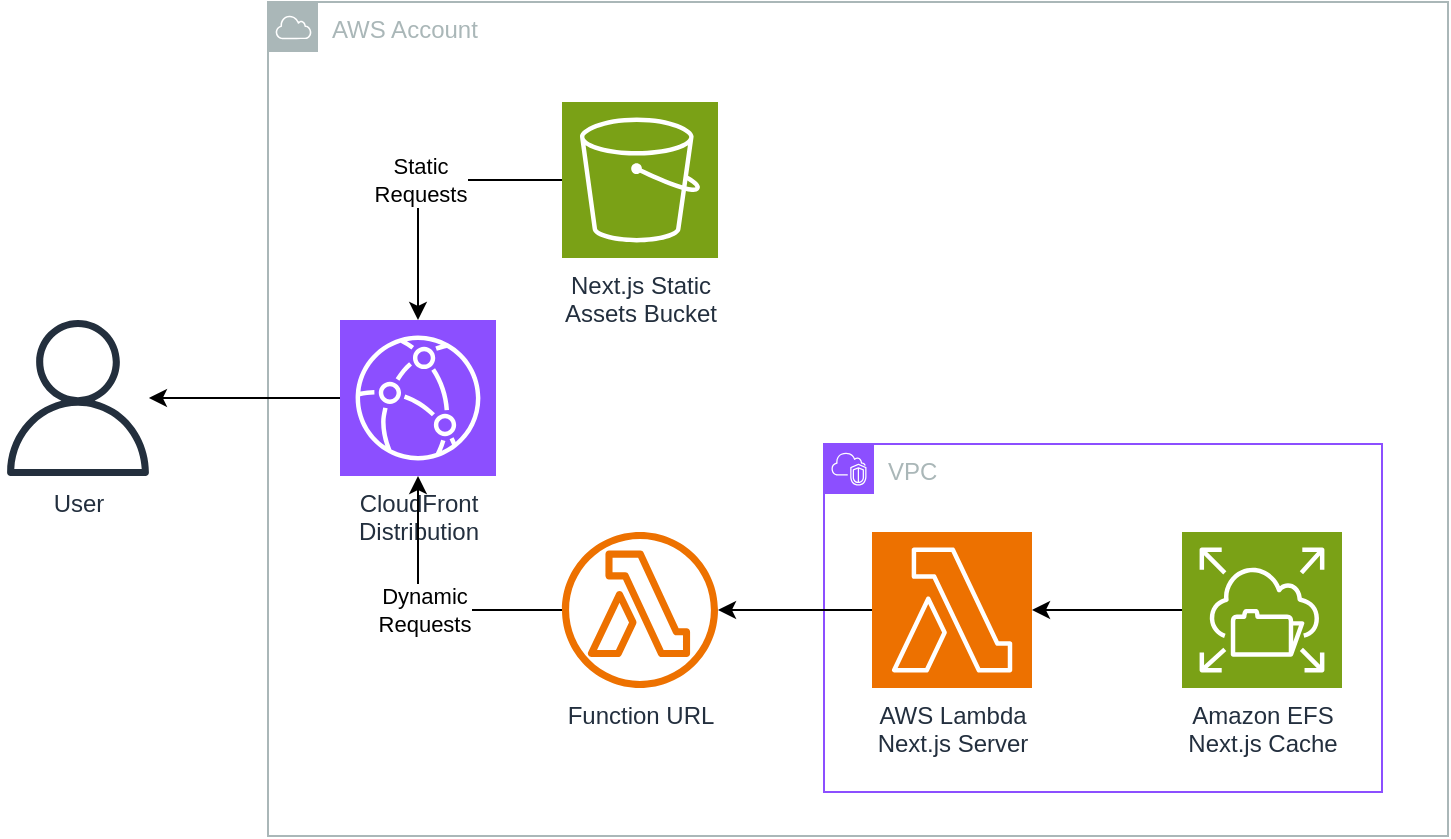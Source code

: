 <mxfile version="27.0.9" pages="3">
  <diagram name="NextjsGlobalFunctions" id="VdQA3LVE7DweftUdzD3P">
    <mxGraphModel dx="1634" dy="1998" grid="0" gridSize="10" guides="1" tooltips="1" connect="1" arrows="1" fold="1" page="0" pageScale="1" pageWidth="850" pageHeight="1100" math="0" shadow="0">
      <root>
        <mxCell id="0" />
        <mxCell id="1" parent="0" />
        <mxCell id="CHCdaxanAGJLWUuyY2if-20" value="AWS Account" style="sketch=0;outlineConnect=0;gradientColor=none;html=1;whiteSpace=wrap;fontSize=12;fontStyle=0;shape=mxgraph.aws4.group;grIcon=mxgraph.aws4.group_aws_cloud;strokeColor=#AAB7B8;fillColor=none;verticalAlign=top;align=left;spacingLeft=30;fontColor=#AAB7B8;dashed=0;" parent="1" vertex="1">
          <mxGeometry x="-50" y="-1131" width="590" height="417" as="geometry" />
        </mxCell>
        <mxCell id="CHCdaxanAGJLWUuyY2if-23" value="VPC" style="points=[[0,0],[0.25,0],[0.5,0],[0.75,0],[1,0],[1,0.25],[1,0.5],[1,0.75],[1,1],[0.75,1],[0.5,1],[0.25,1],[0,1],[0,0.75],[0,0.5],[0,0.25]];outlineConnect=0;gradientColor=none;html=1;whiteSpace=wrap;fontSize=12;fontStyle=0;container=0;pointerEvents=0;collapsible=0;recursiveResize=0;shape=mxgraph.aws4.group;grIcon=mxgraph.aws4.group_vpc2;strokeColor=#8C4FFF;fillColor=none;verticalAlign=top;align=left;spacingLeft=30;fontColor=#AAB7B8;dashed=0;" parent="1" vertex="1">
          <mxGeometry x="228" y="-910" width="279" height="174" as="geometry" />
        </mxCell>
        <mxCell id="CHCdaxanAGJLWUuyY2if-29" value="User" style="sketch=0;outlineConnect=0;fontColor=#232F3E;gradientColor=none;fillColor=#232F3D;strokeColor=none;dashed=0;verticalLabelPosition=bottom;verticalAlign=top;align=center;html=1;fontSize=12;fontStyle=0;aspect=fixed;pointerEvents=1;shape=mxgraph.aws4.user;" parent="1" vertex="1">
          <mxGeometry x="-184" y="-972" width="78" height="78" as="geometry" />
        </mxCell>
        <mxCell id="CHCdaxanAGJLWUuyY2if-30" value="Static&lt;div&gt;Requests&lt;/div&gt;" style="edgeStyle=orthogonalEdgeStyle;rounded=0;orthogonalLoop=1;jettySize=auto;html=1;" parent="1" source="CHCdaxanAGJLWUuyY2if-31" target="CHCdaxanAGJLWUuyY2if-33" edge="1">
          <mxGeometry relative="1" as="geometry" />
        </mxCell>
        <mxCell id="CHCdaxanAGJLWUuyY2if-31" value="Next.js Static&lt;div&gt;Assets Bucket&lt;/div&gt;" style="sketch=0;points=[[0,0,0],[0.25,0,0],[0.5,0,0],[0.75,0,0],[1,0,0],[0,1,0],[0.25,1,0],[0.5,1,0],[0.75,1,0],[1,1,0],[0,0.25,0],[0,0.5,0],[0,0.75,0],[1,0.25,0],[1,0.5,0],[1,0.75,0]];outlineConnect=0;fontColor=#232F3E;fillColor=#7AA116;strokeColor=#ffffff;dashed=0;verticalLabelPosition=bottom;verticalAlign=top;align=center;html=1;fontSize=12;fontStyle=0;aspect=fixed;shape=mxgraph.aws4.resourceIcon;resIcon=mxgraph.aws4.s3;" parent="1" vertex="1">
          <mxGeometry x="97" y="-1081" width="78" height="78" as="geometry" />
        </mxCell>
        <mxCell id="CHCdaxanAGJLWUuyY2if-32" style="edgeStyle=orthogonalEdgeStyle;rounded=0;orthogonalLoop=1;jettySize=auto;html=1;" parent="1" source="CHCdaxanAGJLWUuyY2if-33" target="CHCdaxanAGJLWUuyY2if-29" edge="1">
          <mxGeometry relative="1" as="geometry" />
        </mxCell>
        <mxCell id="CHCdaxanAGJLWUuyY2if-33" value="CloudFront&lt;div&gt;Distribution&lt;/div&gt;" style="sketch=0;points=[[0,0,0],[0.25,0,0],[0.5,0,0],[0.75,0,0],[1,0,0],[0,1,0],[0.25,1,0],[0.5,1,0],[0.75,1,0],[1,1,0],[0,0.25,0],[0,0.5,0],[0,0.75,0],[1,0.25,0],[1,0.5,0],[1,0.75,0]];outlineConnect=0;fontColor=#232F3E;fillColor=#8C4FFF;strokeColor=#ffffff;dashed=0;verticalLabelPosition=bottom;verticalAlign=top;align=center;html=1;fontSize=12;fontStyle=0;aspect=fixed;shape=mxgraph.aws4.resourceIcon;resIcon=mxgraph.aws4.cloudfront;" parent="1" vertex="1">
          <mxGeometry x="-14" y="-972" width="78" height="78" as="geometry" />
        </mxCell>
        <mxCell id="x7izvDcnfWnl-3SnR8DI-3" value="Dynamic&lt;div&gt;Requests&lt;/div&gt;" style="edgeStyle=orthogonalEdgeStyle;rounded=0;orthogonalLoop=1;jettySize=auto;html=1;" edge="1" parent="1" source="x7izvDcnfWnl-3SnR8DI-1" target="CHCdaxanAGJLWUuyY2if-33">
          <mxGeometry relative="1" as="geometry" />
        </mxCell>
        <mxCell id="x7izvDcnfWnl-3SnR8DI-1" value="Function URL" style="sketch=0;outlineConnect=0;fontColor=#232F3E;gradientColor=none;fillColor=#ED7100;strokeColor=none;dashed=0;verticalLabelPosition=bottom;verticalAlign=top;align=center;html=1;fontSize=12;fontStyle=0;aspect=fixed;pointerEvents=1;shape=mxgraph.aws4.lambda_function;" vertex="1" parent="1">
          <mxGeometry x="97" y="-866" width="78" height="78" as="geometry" />
        </mxCell>
        <mxCell id="CHCdaxanAGJLWUuyY2if-37" style="edgeStyle=orthogonalEdgeStyle;rounded=0;orthogonalLoop=1;jettySize=auto;html=1;" parent="1" source="CHCdaxanAGJLWUuyY2if-28" target="CHCdaxanAGJLWUuyY2if-36" edge="1">
          <mxGeometry relative="1" as="geometry" />
        </mxCell>
        <mxCell id="CHCdaxanAGJLWUuyY2if-28" value="Amazon EFS&lt;br&gt;Next.js Cache" style="sketch=0;points=[[0,0,0],[0.25,0,0],[0.5,0,0],[0.75,0,0],[1,0,0],[0,1,0],[0.25,1,0],[0.5,1,0],[0.75,1,0],[1,1,0],[0,0.25,0],[0,0.5,0],[0,0.75,0],[1,0.25,0],[1,0.5,0],[1,0.75,0]];outlineConnect=0;fontColor=#232F3E;fillColor=#7AA116;strokeColor=#ffffff;dashed=0;verticalLabelPosition=bottom;verticalAlign=top;align=center;html=1;fontSize=12;fontStyle=0;aspect=fixed;shape=mxgraph.aws4.resourceIcon;resIcon=mxgraph.aws4.elastic_file_system;" parent="1" vertex="1">
          <mxGeometry x="407" y="-866" width="80" height="78" as="geometry" />
        </mxCell>
        <mxCell id="x7izvDcnfWnl-3SnR8DI-2" style="edgeStyle=orthogonalEdgeStyle;rounded=0;orthogonalLoop=1;jettySize=auto;html=1;" edge="1" parent="1" source="CHCdaxanAGJLWUuyY2if-36" target="x7izvDcnfWnl-3SnR8DI-1">
          <mxGeometry relative="1" as="geometry" />
        </mxCell>
        <mxCell id="CHCdaxanAGJLWUuyY2if-36" value="AWS Lambda&lt;div&gt;Next.js Server&lt;/div&gt;" style="sketch=0;points=[[0,0,0],[0.25,0,0],[0.5,0,0],[0.75,0,0],[1,0,0],[0,1,0],[0.25,1,0],[0.5,1,0],[0.75,1,0],[1,1,0],[0,0.25,0],[0,0.5,0],[0,0.75,0],[1,0.25,0],[1,0.5,0],[1,0.75,0]];outlineConnect=0;fontColor=#232F3E;fillColor=#ED7100;strokeColor=#ffffff;dashed=0;verticalLabelPosition=bottom;verticalAlign=top;align=center;html=1;fontSize=12;fontStyle=0;aspect=fixed;shape=mxgraph.aws4.resourceIcon;resIcon=mxgraph.aws4.lambda;" parent="1" vertex="1">
          <mxGeometry x="252" y="-866" width="80" height="78" as="geometry" />
        </mxCell>
      </root>
    </mxGraphModel>
  </diagram>
  <diagram name="NextjsGlobalContainers" id="ILap_0SL7RCKmGOs0Yme">
    <mxGraphModel dx="1642" dy="1593" grid="0" gridSize="10" guides="1" tooltips="1" connect="1" arrows="1" fold="1" page="0" pageScale="1" pageWidth="850" pageHeight="1100" math="0" shadow="0">
      <root>
        <mxCell id="7UdSrgGfk-083ZtRJQ8L-0" />
        <mxCell id="7UdSrgGfk-083ZtRJQ8L-1" parent="7UdSrgGfk-083ZtRJQ8L-0" />
        <mxCell id="7UdSrgGfk-083ZtRJQ8L-15" value="AWS Account" style="sketch=0;outlineConnect=0;gradientColor=none;html=1;whiteSpace=wrap;fontSize=12;fontStyle=0;shape=mxgraph.aws4.group;grIcon=mxgraph.aws4.group_aws_cloud;strokeColor=#AAB7B8;fillColor=none;verticalAlign=top;align=left;spacingLeft=30;fontColor=#AAB7B8;dashed=0;" parent="7UdSrgGfk-083ZtRJQ8L-1" vertex="1">
          <mxGeometry x="-50" y="-559" width="675" height="399" as="geometry" />
        </mxCell>
        <mxCell id="7UdSrgGfk-083ZtRJQ8L-18" value="VPC" style="points=[[0,0],[0.25,0],[0.5,0],[0.75,0],[1,0],[1,0.25],[1,0.5],[1,0.75],[1,1],[0.75,1],[0.5,1],[0.25,1],[0,1],[0,0.75],[0,0.5],[0,0.25]];outlineConnect=0;gradientColor=none;html=1;whiteSpace=wrap;fontSize=12;fontStyle=0;container=1;pointerEvents=0;collapsible=0;recursiveResize=0;shape=mxgraph.aws4.group;grIcon=mxgraph.aws4.group_vpc2;strokeColor=#8C4FFF;fillColor=none;verticalAlign=top;align=left;spacingLeft=30;fontColor=#AAB7B8;dashed=0;" parent="7UdSrgGfk-083ZtRJQ8L-1" vertex="1">
          <mxGeometry x="125" y="-380" width="479" height="201" as="geometry" />
        </mxCell>
        <mxCell id="7UdSrgGfk-083ZtRJQ8L-19" style="edgeStyle=orthogonalEdgeStyle;rounded=0;orthogonalLoop=1;jettySize=auto;html=1;" parent="7UdSrgGfk-083ZtRJQ8L-18" source="7UdSrgGfk-083ZtRJQ8L-20" target="7UdSrgGfk-083ZtRJQ8L-21" edge="1">
          <mxGeometry relative="1" as="geometry" />
        </mxCell>
        <mxCell id="7UdSrgGfk-083ZtRJQ8L-20" value="AWS Fargate&lt;br&gt;Next.js Server" style="sketch=0;points=[[0,0,0],[0.25,0,0],[0.5,0,0],[0.75,0,0],[1,0,0],[0,1,0],[0.25,1,0],[0.5,1,0],[0.75,1,0],[1,1,0],[0,0.25,0],[0,0.5,0],[0,0.75,0],[1,0.25,0],[1,0.5,0],[1,0.75,0]];outlineConnect=0;fontColor=#232F3E;fillColor=#ED7100;strokeColor=#ffffff;dashed=0;verticalLabelPosition=bottom;verticalAlign=top;align=center;html=1;fontSize=12;fontStyle=0;aspect=fixed;shape=mxgraph.aws4.resourceIcon;resIcon=mxgraph.aws4.fargate;" parent="7UdSrgGfk-083ZtRJQ8L-18" vertex="1">
          <mxGeometry x="205" y="54" width="78" height="78" as="geometry" />
        </mxCell>
        <mxCell id="7UdSrgGfk-083ZtRJQ8L-21" value="Application Load&lt;div&gt;Balancer&lt;/div&gt;" style="sketch=0;outlineConnect=0;fontColor=#232F3E;gradientColor=none;fillColor=#8C4FFF;strokeColor=none;dashed=0;verticalLabelPosition=bottom;verticalAlign=top;align=center;html=1;fontSize=12;fontStyle=0;aspect=fixed;pointerEvents=1;shape=mxgraph.aws4.application_load_balancer;" parent="7UdSrgGfk-083ZtRJQ8L-18" vertex="1">
          <mxGeometry x="41" y="54" width="78" height="78" as="geometry" />
        </mxCell>
        <mxCell id="7UdSrgGfk-083ZtRJQ8L-22" style="edgeStyle=orthogonalEdgeStyle;rounded=0;orthogonalLoop=1;jettySize=auto;html=1;" parent="7UdSrgGfk-083ZtRJQ8L-18" source="7UdSrgGfk-083ZtRJQ8L-23" target="7UdSrgGfk-083ZtRJQ8L-20" edge="1">
          <mxGeometry relative="1" as="geometry" />
        </mxCell>
        <mxCell id="7UdSrgGfk-083ZtRJQ8L-23" value="Amazon EFS&lt;br&gt;Next.js Cache" style="sketch=0;points=[[0,0,0],[0.25,0,0],[0.5,0,0],[0.75,0,0],[1,0,0],[0,1,0],[0.25,1,0],[0.5,1,0],[0.75,1,0],[1,1,0],[0,0.25,0],[0,0.5,0],[0,0.75,0],[1,0.25,0],[1,0.5,0],[1,0.75,0]];outlineConnect=0;fontColor=#232F3E;fillColor=#7AA116;strokeColor=#ffffff;dashed=0;verticalLabelPosition=bottom;verticalAlign=top;align=center;html=1;fontSize=12;fontStyle=0;aspect=fixed;shape=mxgraph.aws4.resourceIcon;resIcon=mxgraph.aws4.elastic_file_system;" parent="7UdSrgGfk-083ZtRJQ8L-18" vertex="1">
          <mxGeometry x="369" y="54" width="78" height="78" as="geometry" />
        </mxCell>
        <mxCell id="7UdSrgGfk-083ZtRJQ8L-24" value="User" style="sketch=0;outlineConnect=0;fontColor=#232F3E;gradientColor=none;fillColor=#232F3D;strokeColor=none;dashed=0;verticalLabelPosition=bottom;verticalAlign=top;align=center;html=1;fontSize=12;fontStyle=0;aspect=fixed;pointerEvents=1;shape=mxgraph.aws4.user;" parent="7UdSrgGfk-083ZtRJQ8L-1" vertex="1">
          <mxGeometry x="-162" y="-326" width="78" height="78" as="geometry" />
        </mxCell>
        <mxCell id="7UdSrgGfk-083ZtRJQ8L-25" style="edgeStyle=orthogonalEdgeStyle;rounded=0;orthogonalLoop=1;jettySize=auto;html=1;" parent="7UdSrgGfk-083ZtRJQ8L-1" source="7UdSrgGfk-083ZtRJQ8L-26" target="7UdSrgGfk-083ZtRJQ8L-28" edge="1">
          <mxGeometry relative="1" as="geometry" />
        </mxCell>
        <mxCell id="7UdSrgGfk-083ZtRJQ8L-26" value="Next.js Static&lt;div&gt;Assets&lt;/div&gt;" style="sketch=0;points=[[0,0,0],[0.25,0,0],[0.5,0,0],[0.75,0,0],[1,0,0],[0,1,0],[0.25,1,0],[0.5,1,0],[0.75,1,0],[1,1,0],[0,0.25,0],[0,0.5,0],[0,0.75,0],[1,0.25,0],[1,0.5,0],[1,0.75,0]];outlineConnect=0;fontColor=#232F3E;fillColor=#7AA116;strokeColor=#ffffff;dashed=0;verticalLabelPosition=bottom;verticalAlign=top;align=center;html=1;fontSize=12;fontStyle=0;aspect=fixed;shape=mxgraph.aws4.resourceIcon;resIcon=mxgraph.aws4.s3;" parent="7UdSrgGfk-083ZtRJQ8L-1" vertex="1">
          <mxGeometry x="4" y="-517" width="78" height="78" as="geometry" />
        </mxCell>
        <mxCell id="7UdSrgGfk-083ZtRJQ8L-27" style="edgeStyle=orthogonalEdgeStyle;rounded=0;orthogonalLoop=1;jettySize=auto;html=1;" parent="7UdSrgGfk-083ZtRJQ8L-1" source="7UdSrgGfk-083ZtRJQ8L-28" target="7UdSrgGfk-083ZtRJQ8L-24" edge="1">
          <mxGeometry relative="1" as="geometry" />
        </mxCell>
        <mxCell id="7UdSrgGfk-083ZtRJQ8L-28" value="Amazon&lt;div&gt;CloudFront&lt;/div&gt;" style="sketch=0;points=[[0,0,0],[0.25,0,0],[0.5,0,0],[0.75,0,0],[1,0,0],[0,1,0],[0.25,1,0],[0.5,1,0],[0.75,1,0],[1,1,0],[0,0.25,0],[0,0.5,0],[0,0.75,0],[1,0.25,0],[1,0.5,0],[1,0.75,0]];outlineConnect=0;fontColor=#232F3E;fillColor=#8C4FFF;strokeColor=#ffffff;dashed=0;verticalLabelPosition=bottom;verticalAlign=top;align=center;html=1;fontSize=12;fontStyle=0;aspect=fixed;shape=mxgraph.aws4.resourceIcon;resIcon=mxgraph.aws4.cloudfront;" parent="7UdSrgGfk-083ZtRJQ8L-1" vertex="1">
          <mxGeometry x="4" y="-326" width="78" height="78" as="geometry" />
        </mxCell>
        <mxCell id="7UdSrgGfk-083ZtRJQ8L-29" style="edgeStyle=orthogonalEdgeStyle;rounded=0;orthogonalLoop=1;jettySize=auto;html=1;" parent="7UdSrgGfk-083ZtRJQ8L-1" source="7UdSrgGfk-083ZtRJQ8L-21" target="7UdSrgGfk-083ZtRJQ8L-28" edge="1">
          <mxGeometry relative="1" as="geometry" />
        </mxCell>
      </root>
    </mxGraphModel>
  </diagram>
  <diagram name="NextjsRegionalContainers" id="qMukrG_LbAf3OZY481iW">
    <mxGraphModel dx="1706" dy="833" grid="0" gridSize="10" guides="1" tooltips="1" connect="1" arrows="1" fold="1" page="0" pageScale="1" pageWidth="850" pageHeight="1100" math="0" shadow="0">
      <root>
        <mxCell id="ZM6Z_FSj9kd4RMqbAZD0-0" />
        <mxCell id="ZM6Z_FSj9kd4RMqbAZD0-1" parent="ZM6Z_FSj9kd4RMqbAZD0-0" />
        <mxCell id="ZM6Z_FSj9kd4RMqbAZD0-2" value="AWS Account" style="sketch=0;outlineConnect=0;gradientColor=none;html=1;whiteSpace=wrap;fontSize=12;fontStyle=0;shape=mxgraph.aws4.group;grIcon=mxgraph.aws4.group_aws_cloud;strokeColor=#AAB7B8;fillColor=none;verticalAlign=top;align=left;spacingLeft=30;fontColor=#AAB7B8;dashed=0;" parent="ZM6Z_FSj9kd4RMqbAZD0-1" vertex="1">
          <mxGeometry x="-43" y="86" width="540" height="294" as="geometry" />
        </mxCell>
        <mxCell id="ZM6Z_FSj9kd4RMqbAZD0-3" value="Private subnet" style="points=[[0,0],[0.25,0],[0.5,0],[0.75,0],[1,0],[1,0.25],[1,0.5],[1,0.75],[1,1],[0.75,1],[0.5,1],[0.25,1],[0,1],[0,0.75],[0,0.5],[0,0.25]];outlineConnect=0;gradientColor=none;html=1;whiteSpace=wrap;fontSize=12;fontStyle=0;container=1;pointerEvents=0;collapsible=0;recursiveResize=0;shape=mxgraph.aws4.group;grIcon=mxgraph.aws4.group_security_group;grStroke=0;strokeColor=#00A4A6;fillColor=#E6F6F7;verticalAlign=top;align=left;spacingLeft=30;fontColor=#147EBA;dashed=0;" parent="ZM6Z_FSj9kd4RMqbAZD0-1" vertex="1">
          <mxGeometry x="151" y="155" width="312" height="186" as="geometry" />
        </mxCell>
        <mxCell id="ZM6Z_FSj9kd4RMqbAZD0-4" value="Public subnet" style="points=[[0,0],[0.25,0],[0.5,0],[0.75,0],[1,0],[1,0.25],[1,0.5],[1,0.75],[1,1],[0.75,1],[0.5,1],[0.25,1],[0,1],[0,0.75],[0,0.5],[0,0.25]];outlineConnect=0;gradientColor=none;html=1;whiteSpace=wrap;fontSize=12;fontStyle=0;container=1;pointerEvents=0;collapsible=0;recursiveResize=0;shape=mxgraph.aws4.group;grIcon=mxgraph.aws4.group_security_group;grStroke=0;strokeColor=#7AA116;fillColor=#F2F6E8;verticalAlign=top;align=left;spacingLeft=30;fontColor=#248814;dashed=0;" parent="ZM6Z_FSj9kd4RMqbAZD0-1" vertex="1">
          <mxGeometry x="-18" y="155" width="164" height="185" as="geometry" />
        </mxCell>
        <mxCell id="ZM6Z_FSj9kd4RMqbAZD0-5" value="VPC" style="points=[[0,0],[0.25,0],[0.5,0],[0.75,0],[1,0],[1,0.25],[1,0.5],[1,0.75],[1,1],[0.75,1],[0.5,1],[0.25,1],[0,1],[0,0.75],[0,0.5],[0,0.25]];outlineConnect=0;gradientColor=none;html=1;whiteSpace=wrap;fontSize=12;fontStyle=0;container=1;pointerEvents=0;collapsible=0;recursiveResize=0;shape=mxgraph.aws4.group;grIcon=mxgraph.aws4.group_vpc2;strokeColor=#8C4FFF;fillColor=none;verticalAlign=top;align=left;spacingLeft=30;fontColor=#AAB7B8;dashed=0;" parent="ZM6Z_FSj9kd4RMqbAZD0-1" vertex="1">
          <mxGeometry x="-31" y="121" width="503" height="240" as="geometry" />
        </mxCell>
        <mxCell id="ZM6Z_FSj9kd4RMqbAZD0-6" style="edgeStyle=orthogonalEdgeStyle;rounded=0;orthogonalLoop=1;jettySize=auto;html=1;" parent="ZM6Z_FSj9kd4RMqbAZD0-5" source="ZM6Z_FSj9kd4RMqbAZD0-7" target="ZM6Z_FSj9kd4RMqbAZD0-8" edge="1">
          <mxGeometry relative="1" as="geometry" />
        </mxCell>
        <mxCell id="ZM6Z_FSj9kd4RMqbAZD0-7" value="AWS Fargate&lt;div&gt;Next.js Server&lt;/div&gt;" style="sketch=0;points=[[0,0,0],[0.25,0,0],[0.5,0,0],[0.75,0,0],[1,0,0],[0,1,0],[0.25,1,0],[0.5,1,0],[0.75,1,0],[1,1,0],[0,0.25,0],[0,0.5,0],[0,0.75,0],[1,0.25,0],[1,0.5,0],[1,0.75,0]];outlineConnect=0;fontColor=#232F3E;fillColor=#ED7100;strokeColor=#ffffff;dashed=0;verticalLabelPosition=bottom;verticalAlign=top;align=center;html=1;fontSize=12;fontStyle=0;aspect=fixed;shape=mxgraph.aws4.resourceIcon;resIcon=mxgraph.aws4.fargate;" parent="ZM6Z_FSj9kd4RMqbAZD0-5" vertex="1">
          <mxGeometry x="230" y="93" width="78" height="78" as="geometry" />
        </mxCell>
        <mxCell id="ZM6Z_FSj9kd4RMqbAZD0-8" value="Application Load&lt;div&gt;Balancer&lt;/div&gt;" style="sketch=0;outlineConnect=0;fontColor=#232F3E;gradientColor=none;fillColor=#8C4FFF;strokeColor=none;dashed=0;verticalLabelPosition=bottom;verticalAlign=top;align=center;html=1;fontSize=12;fontStyle=0;aspect=fixed;pointerEvents=1;shape=mxgraph.aws4.application_load_balancer;" parent="ZM6Z_FSj9kd4RMqbAZD0-5" vertex="1">
          <mxGeometry x="51" y="93" width="78" height="78" as="geometry" />
        </mxCell>
        <mxCell id="ZM6Z_FSj9kd4RMqbAZD0-9" style="edgeStyle=orthogonalEdgeStyle;rounded=0;orthogonalLoop=1;jettySize=auto;html=1;" parent="ZM6Z_FSj9kd4RMqbAZD0-5" source="ZM6Z_FSj9kd4RMqbAZD0-10" target="ZM6Z_FSj9kd4RMqbAZD0-7" edge="1">
          <mxGeometry relative="1" as="geometry" />
        </mxCell>
        <mxCell id="ZM6Z_FSj9kd4RMqbAZD0-10" value="Amazon EFS&lt;div&gt;Next.js Cache&lt;/div&gt;" style="sketch=0;points=[[0,0,0],[0.25,0,0],[0.5,0,0],[0.75,0,0],[1,0,0],[0,1,0],[0.25,1,0],[0.5,1,0],[0.75,1,0],[1,1,0],[0,0.25,0],[0,0.5,0],[0,0.75,0],[1,0.25,0],[1,0.5,0],[1,0.75,0]];outlineConnect=0;fontColor=#232F3E;fillColor=#7AA116;strokeColor=#ffffff;dashed=0;verticalLabelPosition=bottom;verticalAlign=top;align=center;html=1;fontSize=12;fontStyle=0;aspect=fixed;shape=mxgraph.aws4.resourceIcon;resIcon=mxgraph.aws4.elastic_file_system;" parent="ZM6Z_FSj9kd4RMqbAZD0-5" vertex="1">
          <mxGeometry x="379" y="93" width="78" height="78" as="geometry" />
        </mxCell>
        <mxCell id="ZM6Z_FSj9kd4RMqbAZD0-11" value="User" style="sketch=0;outlineConnect=0;fontColor=#232F3E;gradientColor=none;fillColor=#232F3D;strokeColor=none;dashed=0;verticalLabelPosition=bottom;verticalAlign=top;align=center;html=1;fontSize=12;fontStyle=0;aspect=fixed;pointerEvents=1;shape=mxgraph.aws4.user;" parent="ZM6Z_FSj9kd4RMqbAZD0-1" vertex="1">
          <mxGeometry x="-155" y="214" width="78" height="78" as="geometry" />
        </mxCell>
        <mxCell id="ZM6Z_FSj9kd4RMqbAZD0-14" style="edgeStyle=orthogonalEdgeStyle;rounded=0;orthogonalLoop=1;jettySize=auto;html=1;" parent="ZM6Z_FSj9kd4RMqbAZD0-1" source="ZM6Z_FSj9kd4RMqbAZD0-8" target="ZM6Z_FSj9kd4RMqbAZD0-11" edge="1">
          <mxGeometry relative="1" as="geometry" />
        </mxCell>
      </root>
    </mxGraphModel>
  </diagram>
</mxfile>
